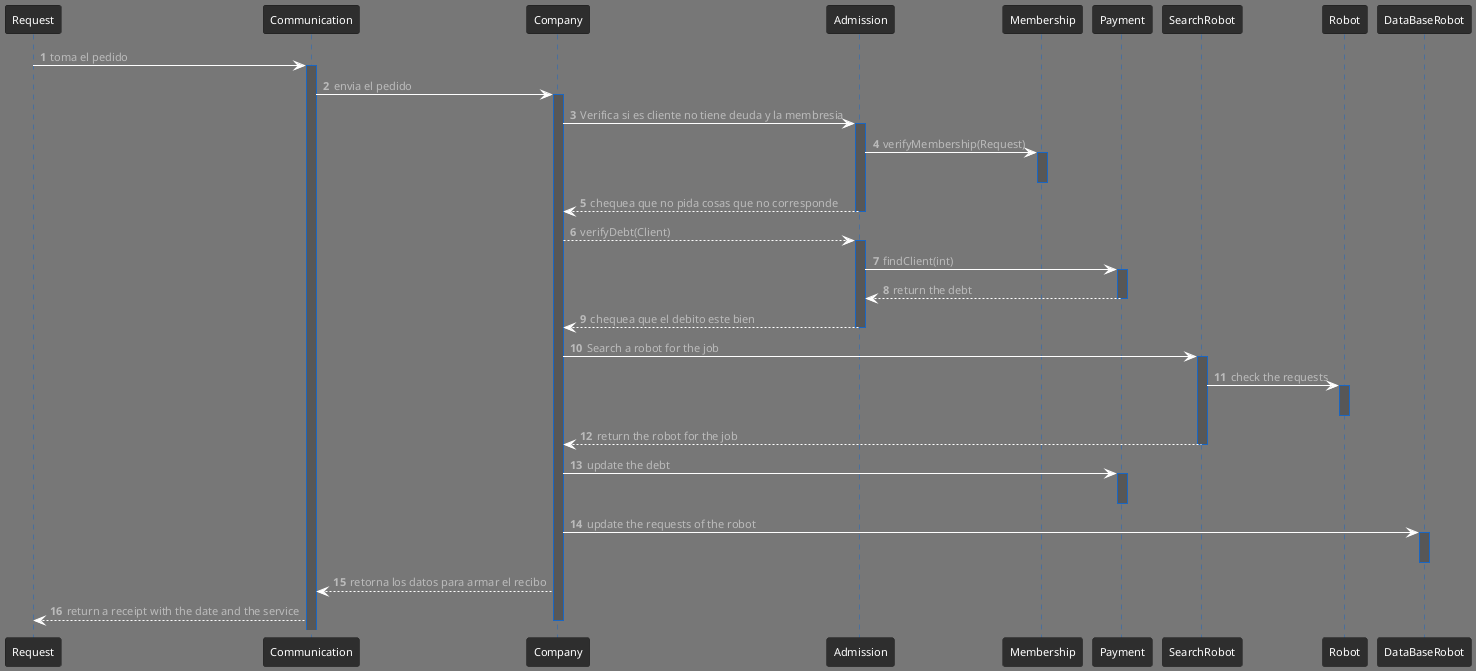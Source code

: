 @startuml
'https://plantuml.com/sequence-diagram

!theme reddress-darkblue

autonumber
Request -> Communication: toma el pedido
activate Communication

Communication -> Company: envia el pedido
activate Company

Company -> Admission:  Verifica si es cliente no tiene deuda y la membresia
activate Admission

Admission -> Membership: verifyMembership(Request)
activate Membership
deactivate Membership

Admission --> Company: chequea que no pida cosas que no corresponde
deactivate Admission

Company --> Admission: verifyDebt(Client)
activate Admission

Admission -> Payment: findClient(int)
activate Payment

Payment --> Admission: return the debt
deactivate Payment

Admission --> Company: chequea que el debito este bien
deactivate Admission

Company -> SearchRobot: Search a robot for the job
activate SearchRobot
SearchRobot -> Robot:check the requests
activate Robot
deactivate Robot

SearchRobot --> Company: return the robot for the job
deactivate SearchRobot

Company -> Payment: update the debt
activate Payment
deactivate Payment

Company -> DataBaseRobot: update the requests of the robot
activate DataBaseRobot
deactivate DataBaseRobot

Company --> Communication: retorna los datos para armar el recibo

Communication --> Request: return a receipt with the date and the service
deactivate Company

@enduml